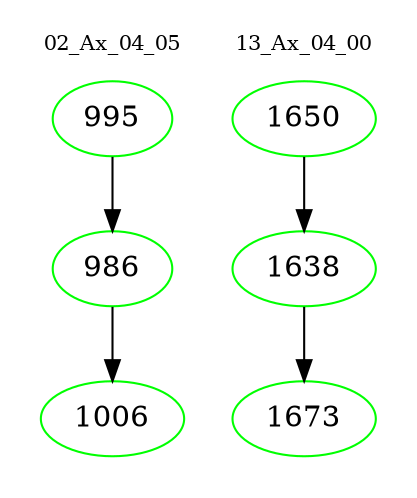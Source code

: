 digraph{
subgraph cluster_0 {
color = white
label = "02_Ax_04_05";
fontsize=10;
T0_995 [label="995", color="green"]
T0_995 -> T0_986 [color="black"]
T0_986 [label="986", color="green"]
T0_986 -> T0_1006 [color="black"]
T0_1006 [label="1006", color="green"]
}
subgraph cluster_1 {
color = white
label = "13_Ax_04_00";
fontsize=10;
T1_1650 [label="1650", color="green"]
T1_1650 -> T1_1638 [color="black"]
T1_1638 [label="1638", color="green"]
T1_1638 -> T1_1673 [color="black"]
T1_1673 [label="1673", color="green"]
}
}
